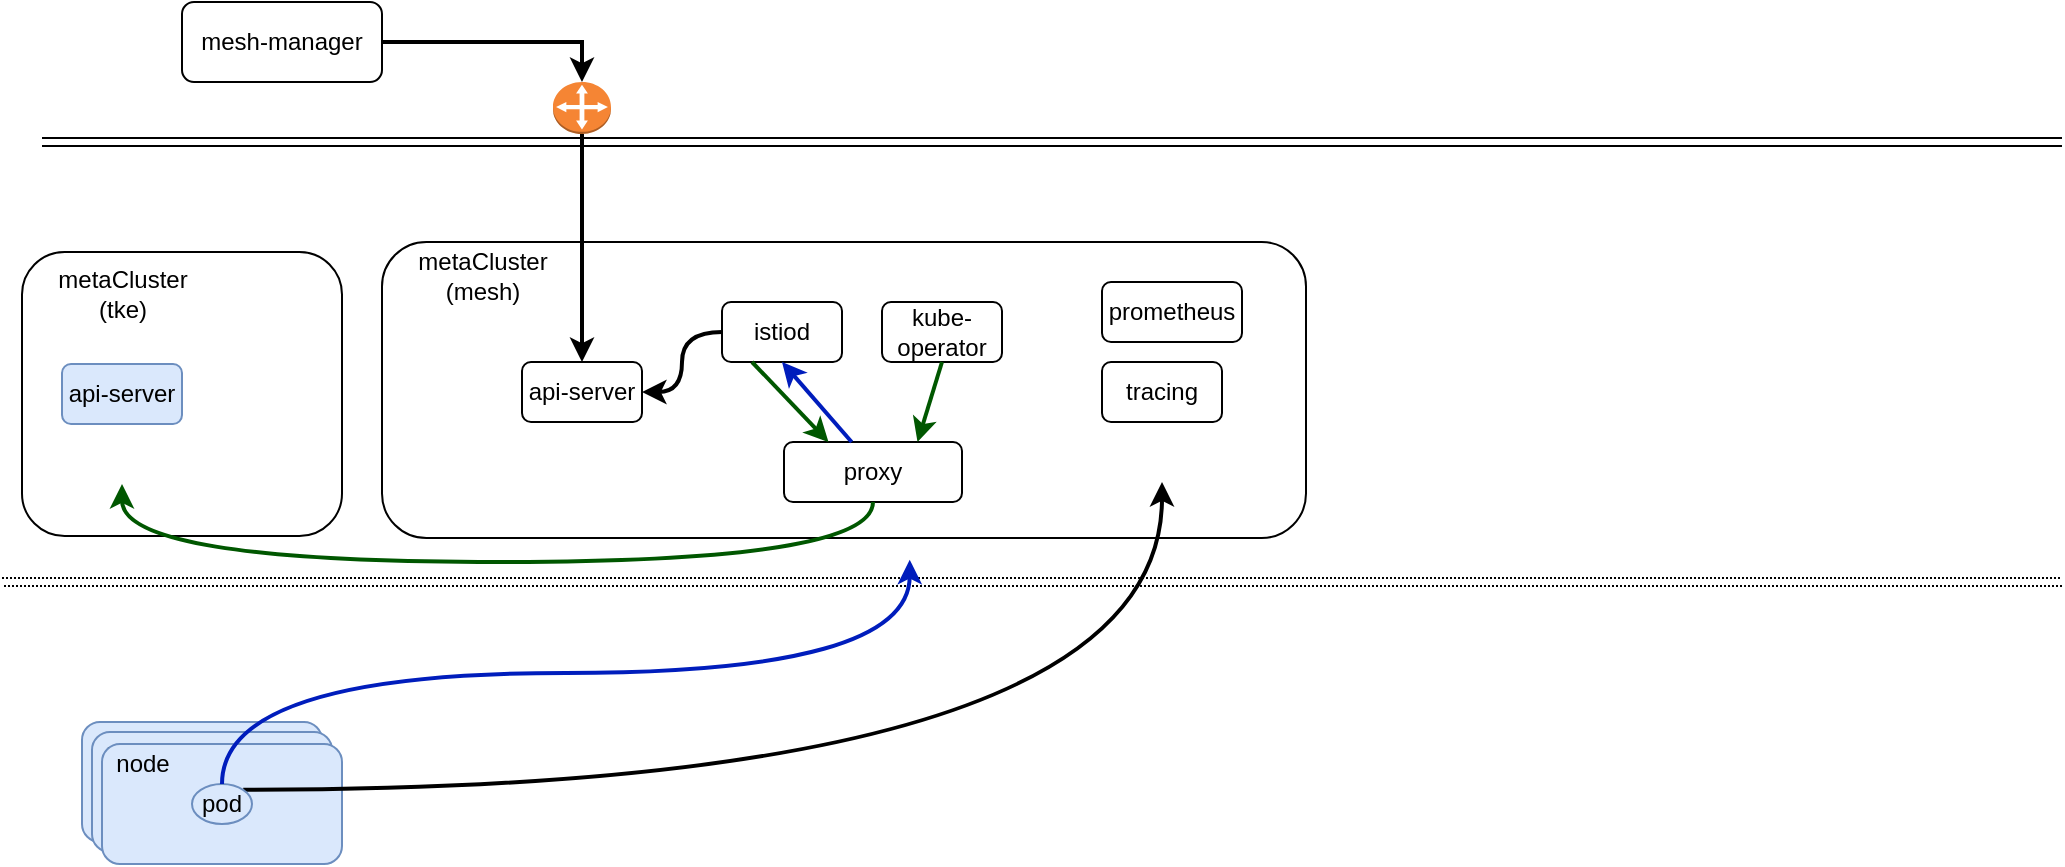 <mxfile version="13.0.9" type="github"><diagram id="CenPe5wazf7ipsyOj9qG" name="Page-1"><mxGraphModel dx="1351" dy="872" grid="0" gridSize="10" guides="1" tooltips="1" connect="1" arrows="1" fold="1" page="1" pageScale="1" pageWidth="4681" pageHeight="3300" math="0" shadow="0"><root><mxCell id="0"/><mxCell id="1" parent="0"/><mxCell id="C-JLcWPwSZFHcR_2FFlx-1" value="" style="rounded=1;whiteSpace=wrap;html=1;" parent="1" vertex="1"><mxGeometry x="380" y="240" width="462" height="148" as="geometry"/></mxCell><mxCell id="C-JLcWPwSZFHcR_2FFlx-2" value="mesh-manager" style="rounded=1;whiteSpace=wrap;html=1;" parent="1" vertex="1"><mxGeometry x="280" y="120" width="100" height="40" as="geometry"/></mxCell><mxCell id="C-JLcWPwSZFHcR_2FFlx-3" value="&lt;span&gt;metaCluster&lt;br&gt;(mesh)&lt;br&gt;&lt;/span&gt;" style="text;html=1;align=center;verticalAlign=middle;resizable=0;points=[];autosize=1;" parent="1" vertex="1"><mxGeometry x="390" y="242" width="80" height="30" as="geometry"/></mxCell><mxCell id="C-JLcWPwSZFHcR_2FFlx-7" style="edgeStyle=orthogonalEdgeStyle;rounded=0;orthogonalLoop=1;jettySize=auto;html=1;exitX=0.5;exitY=1;exitDx=0;exitDy=0;entryX=0.5;entryY=0;entryDx=0;entryDy=0;exitPerimeter=0;strokeWidth=2;" parent="1" source="WnvBsMHK7SKsE7ENXAmm-34" target="C-JLcWPwSZFHcR_2FFlx-4" edge="1"><mxGeometry relative="1" as="geometry"><mxPoint x="300" y="30" as="targetPoint"/></mxGeometry></mxCell><mxCell id="C-JLcWPwSZFHcR_2FFlx-4" value="api-server" style="rounded=1;whiteSpace=wrap;html=1;" parent="1" vertex="1"><mxGeometry x="450" y="300" width="60" height="30" as="geometry"/></mxCell><mxCell id="WnvBsMHK7SKsE7ENXAmm-2" value="" style="shape=link;html=1;dashed=1;dashPattern=1 1;strokeWidth=1;" edge="1" parent="1"><mxGeometry width="50" height="50" relative="1" as="geometry"><mxPoint x="190" y="410" as="sourcePoint"/><mxPoint x="1220" y="410" as="targetPoint"/></mxGeometry></mxCell><mxCell id="WnvBsMHK7SKsE7ENXAmm-3" value="proxy" style="rounded=1;whiteSpace=wrap;html=1;" vertex="1" parent="1"><mxGeometry x="581" y="340" width="89" height="30" as="geometry"/></mxCell><mxCell id="WnvBsMHK7SKsE7ENXAmm-33" style="edgeStyle=orthogonalEdgeStyle;curved=1;rounded=0;orthogonalLoop=1;jettySize=auto;html=1;exitX=0;exitY=0.5;exitDx=0;exitDy=0;entryX=1;entryY=0.5;entryDx=0;entryDy=0;strokeWidth=2;" edge="1" parent="1" source="WnvBsMHK7SKsE7ENXAmm-4" target="C-JLcWPwSZFHcR_2FFlx-4"><mxGeometry relative="1" as="geometry"/></mxCell><mxCell id="WnvBsMHK7SKsE7ENXAmm-4" value="istiod" style="rounded=1;whiteSpace=wrap;html=1;" vertex="1" parent="1"><mxGeometry x="550" y="270" width="60" height="30" as="geometry"/></mxCell><mxCell id="WnvBsMHK7SKsE7ENXAmm-5" value="kube-operator" style="rounded=1;whiteSpace=wrap;html=1;" vertex="1" parent="1"><mxGeometry x="630" y="270" width="60" height="30" as="geometry"/></mxCell><mxCell id="WnvBsMHK7SKsE7ENXAmm-6" value="tracing" style="rounded=1;whiteSpace=wrap;html=1;" vertex="1" parent="1"><mxGeometry x="740" y="300" width="60" height="30" as="geometry"/></mxCell><mxCell id="WnvBsMHK7SKsE7ENXAmm-7" value="prometheus" style="rounded=1;whiteSpace=wrap;html=1;" vertex="1" parent="1"><mxGeometry x="740" y="260" width="70" height="30" as="geometry"/></mxCell><mxCell id="WnvBsMHK7SKsE7ENXAmm-8" value="" style="shape=link;html=1;strokeWidth=1;" edge="1" parent="1"><mxGeometry width="50" height="50" relative="1" as="geometry"><mxPoint x="210" y="190" as="sourcePoint"/><mxPoint x="1220" y="190" as="targetPoint"/></mxGeometry></mxCell><mxCell id="WnvBsMHK7SKsE7ENXAmm-10" value="" style="endArrow=classic;html=1;strokeWidth=2;entryX=0.25;entryY=0;entryDx=0;entryDy=0;exitX=0.25;exitY=1;exitDx=0;exitDy=0;fillColor=#008a00;strokeColor=#005700;" edge="1" parent="1" source="WnvBsMHK7SKsE7ENXAmm-4" target="WnvBsMHK7SKsE7ENXAmm-3"><mxGeometry width="50" height="50" relative="1" as="geometry"><mxPoint x="380" y="590" as="sourcePoint"/><mxPoint x="430" y="540" as="targetPoint"/></mxGeometry></mxCell><mxCell id="WnvBsMHK7SKsE7ENXAmm-13" value="" style="endArrow=classic;html=1;strokeWidth=2;entryX=0.5;entryY=1;entryDx=0;entryDy=0;exitX=0.38;exitY=0.001;exitDx=0;exitDy=0;exitPerimeter=0;fillColor=#0050ef;strokeColor=#001DBC;" edge="1" parent="1" source="WnvBsMHK7SKsE7ENXAmm-3" target="WnvBsMHK7SKsE7ENXAmm-4"><mxGeometry width="50" height="50" relative="1" as="geometry"><mxPoint x="330" y="490" as="sourcePoint"/><mxPoint x="380" y="440" as="targetPoint"/></mxGeometry></mxCell><mxCell id="WnvBsMHK7SKsE7ENXAmm-14" value="" style="endArrow=classic;html=1;strokeWidth=2;entryX=0.75;entryY=0;entryDx=0;entryDy=0;exitX=0.5;exitY=1;exitDx=0;exitDy=0;fillColor=#008a00;strokeColor=#005700;" edge="1" parent="1" source="WnvBsMHK7SKsE7ENXAmm-5" target="WnvBsMHK7SKsE7ENXAmm-3"><mxGeometry width="50" height="50" relative="1" as="geometry"><mxPoint x="500" y="400" as="sourcePoint"/><mxPoint x="550" y="350" as="targetPoint"/></mxGeometry></mxCell><mxCell id="WnvBsMHK7SKsE7ENXAmm-15" value="" style="rounded=1;whiteSpace=wrap;html=1;" vertex="1" parent="1"><mxGeometry x="200" y="245" width="160" height="142" as="geometry"/></mxCell><mxCell id="WnvBsMHK7SKsE7ENXAmm-16" value="&lt;span&gt;metaCluster&lt;br&gt;(tke)&lt;br&gt;&lt;/span&gt;" style="text;html=1;align=center;verticalAlign=middle;resizable=0;points=[];autosize=1;" vertex="1" parent="1"><mxGeometry x="210" y="251" width="80" height="30" as="geometry"/></mxCell><mxCell id="WnvBsMHK7SKsE7ENXAmm-17" value="api-server" style="rounded=1;whiteSpace=wrap;html=1;fillColor=#dae8fc;strokeColor=#6c8ebf;" vertex="1" parent="1"><mxGeometry x="220" y="301" width="60" height="30" as="geometry"/></mxCell><mxCell id="WnvBsMHK7SKsE7ENXAmm-18" value="" style="rounded=1;whiteSpace=wrap;html=1;fillColor=#dae8fc;strokeColor=#6c8ebf;" vertex="1" parent="1"><mxGeometry x="230" y="480" width="120" height="60" as="geometry"/></mxCell><mxCell id="WnvBsMHK7SKsE7ENXAmm-19" value="" style="endArrow=classic;html=1;strokeWidth=2;exitX=0.5;exitY=1;exitDx=0;exitDy=0;edgeStyle=orthogonalEdgeStyle;curved=1;entryX=0.5;entryY=0;entryDx=0;entryDy=0;fillColor=#008a00;strokeColor=#005700;" edge="1" parent="1" source="WnvBsMHK7SKsE7ENXAmm-3" target="WnvBsMHK7SKsE7ENXAmm-20"><mxGeometry width="50" height="50" relative="1" as="geometry"><mxPoint x="620" y="490" as="sourcePoint"/><mxPoint x="300" y="450" as="targetPoint"/><Array as="points"><mxPoint x="626" y="400"/><mxPoint x="250" y="400"/></Array></mxGeometry></mxCell><mxCell id="WnvBsMHK7SKsE7ENXAmm-20" value="" style="shape=image;html=1;verticalAlign=top;verticalLabelPosition=bottom;labelBackgroundColor=#ffffff;imageAspect=0;aspect=fixed;image=https://cdn0.iconfinder.com/data/icons/zondicons/20/load-balancer-128.png;rotation=-180;" vertex="1" parent="1"><mxGeometry x="235" y="331" width="30" height="30" as="geometry"/></mxCell><mxCell id="WnvBsMHK7SKsE7ENXAmm-21" value="&lt;span&gt;node&lt;br&gt;&lt;/span&gt;" style="text;html=1;align=center;verticalAlign=middle;resizable=0;points=[];autosize=1;" vertex="1" parent="1"><mxGeometry x="230" y="480" width="40" height="20" as="geometry"/></mxCell><mxCell id="WnvBsMHK7SKsE7ENXAmm-22" value="pod" style="ellipse;whiteSpace=wrap;html=1;fillColor=#dae8fc;strokeColor=#6c8ebf;" vertex="1" parent="1"><mxGeometry x="275" y="501" width="30" height="20" as="geometry"/></mxCell><mxCell id="WnvBsMHK7SKsE7ENXAmm-24" value="" style="rounded=1;whiteSpace=wrap;html=1;fillColor=#dae8fc;strokeColor=#6c8ebf;" vertex="1" parent="1"><mxGeometry x="235" y="485" width="120" height="60" as="geometry"/></mxCell><mxCell id="WnvBsMHK7SKsE7ENXAmm-25" value="&lt;span&gt;node&lt;br&gt;&lt;/span&gt;" style="text;html=1;align=center;verticalAlign=middle;resizable=0;points=[];autosize=1;" vertex="1" parent="1"><mxGeometry x="235" y="485" width="40" height="20" as="geometry"/></mxCell><mxCell id="WnvBsMHK7SKsE7ENXAmm-26" value="pod" style="ellipse;whiteSpace=wrap;html=1;fillColor=#dae8fc;strokeColor=#6c8ebf;" vertex="1" parent="1"><mxGeometry x="280" y="501" width="30" height="20" as="geometry"/></mxCell><mxCell id="WnvBsMHK7SKsE7ENXAmm-27" value="" style="rounded=1;whiteSpace=wrap;html=1;fillColor=#dae8fc;strokeColor=#6c8ebf;" vertex="1" parent="1"><mxGeometry x="240" y="491" width="120" height="60" as="geometry"/></mxCell><mxCell id="WnvBsMHK7SKsE7ENXAmm-28" value="&lt;span&gt;node&lt;br&gt;&lt;/span&gt;" style="text;html=1;align=center;verticalAlign=middle;resizable=0;points=[];autosize=1;" vertex="1" parent="1"><mxGeometry x="240" y="491" width="40" height="20" as="geometry"/></mxCell><mxCell id="WnvBsMHK7SKsE7ENXAmm-32" style="edgeStyle=orthogonalEdgeStyle;curved=1;rounded=0;orthogonalLoop=1;jettySize=auto;html=1;exitX=1;exitY=0;exitDx=0;exitDy=0;strokeWidth=2;" edge="1" parent="1" source="WnvBsMHK7SKsE7ENXAmm-29" target="WnvBsMHK7SKsE7ENXAmm-31"><mxGeometry relative="1" as="geometry"/></mxCell><mxCell id="WnvBsMHK7SKsE7ENXAmm-29" value="pod" style="ellipse;whiteSpace=wrap;html=1;fillColor=#dae8fc;strokeColor=#6c8ebf;" vertex="1" parent="1"><mxGeometry x="285" y="511" width="30" height="20" as="geometry"/></mxCell><mxCell id="WnvBsMHK7SKsE7ENXAmm-23" style="edgeStyle=orthogonalEdgeStyle;curved=1;rounded=0;orthogonalLoop=1;jettySize=auto;html=1;exitX=0.5;exitY=0;exitDx=0;exitDy=0;strokeWidth=2;fillColor=#0050ef;strokeColor=#001DBC;entryX=0.538;entryY=0.038;entryDx=0;entryDy=0;entryPerimeter=0;" edge="1" parent="1" source="WnvBsMHK7SKsE7ENXAmm-29" target="WnvBsMHK7SKsE7ENXAmm-30"><mxGeometry relative="1" as="geometry"><mxPoint x="645" y="401" as="targetPoint"/></mxGeometry></mxCell><mxCell id="WnvBsMHK7SKsE7ENXAmm-30" value="" style="shape=image;html=1;verticalAlign=top;verticalLabelPosition=bottom;labelBackgroundColor=#ffffff;imageAspect=0;aspect=fixed;image=https://cdn0.iconfinder.com/data/icons/zondicons/20/load-balancer-128.png;rotation=-180;" vertex="1" parent="1"><mxGeometry x="630" y="370" width="30" height="30" as="geometry"/></mxCell><mxCell id="WnvBsMHK7SKsE7ENXAmm-31" value="" style="shape=image;html=1;verticalAlign=top;verticalLabelPosition=bottom;labelBackgroundColor=#ffffff;imageAspect=0;aspect=fixed;image=https://cdn0.iconfinder.com/data/icons/zondicons/20/load-balancer-128.png;rotation=-180;" vertex="1" parent="1"><mxGeometry x="755" y="330" width="30" height="30" as="geometry"/></mxCell><mxCell id="WnvBsMHK7SKsE7ENXAmm-34" value="" style="outlineConnect=0;dashed=0;verticalLabelPosition=bottom;verticalAlign=top;align=center;html=1;shape=mxgraph.aws3.customer_gateway;fillColor=#F58534;gradientColor=none;" vertex="1" parent="1"><mxGeometry x="465.5" y="160" width="29" height="26" as="geometry"/></mxCell><mxCell id="WnvBsMHK7SKsE7ENXAmm-35" style="edgeStyle=orthogonalEdgeStyle;rounded=0;orthogonalLoop=1;jettySize=auto;html=1;exitX=1;exitY=0.5;exitDx=0;exitDy=0;entryX=0.5;entryY=0;entryDx=0;entryDy=0;strokeWidth=2;" edge="1" parent="1" source="C-JLcWPwSZFHcR_2FFlx-2" target="WnvBsMHK7SKsE7ENXAmm-34"><mxGeometry relative="1" as="geometry"><mxPoint x="380" y="140" as="sourcePoint"/><mxPoint x="480" y="300" as="targetPoint"/></mxGeometry></mxCell></root></mxGraphModel></diagram></mxfile>